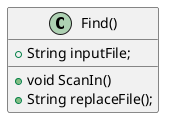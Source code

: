 @startuml
'https://plantuml.com/sequence-diagram

class Find()
{
+String inputFile;

+void ScanIn()
+String replaceFile();
}

@enduml